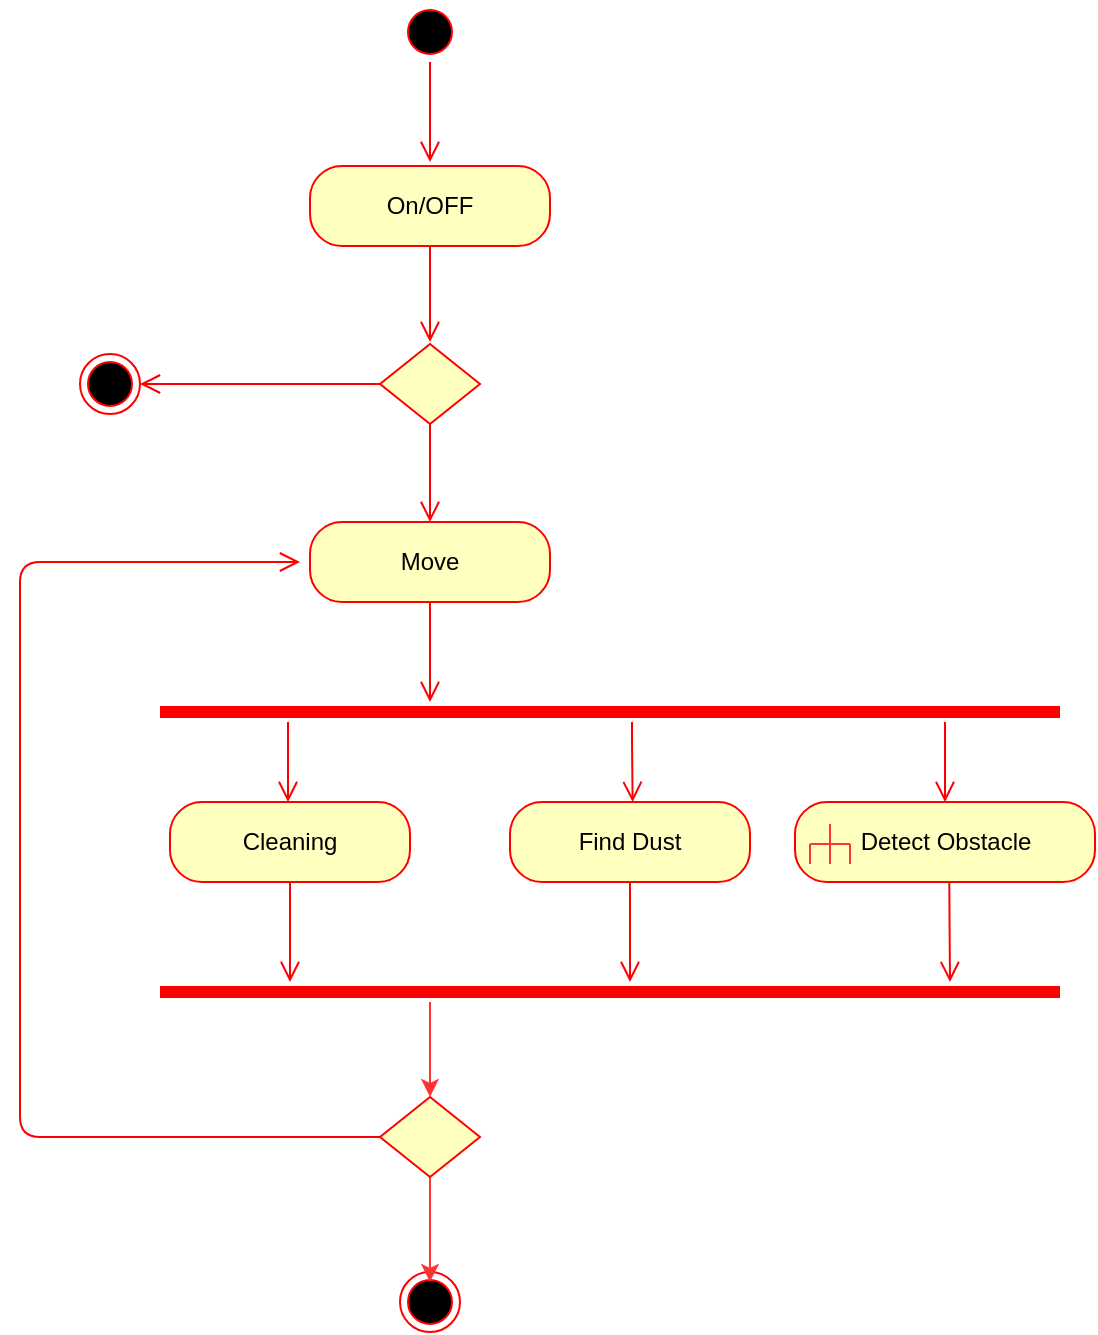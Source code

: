 <mxfile version="10.5.9" type="github"><diagram id="zjbiMhPvY9OaKrfDvnB7" name="Page-1"><mxGraphModel dx="1786" dy="831" grid="1" gridSize="10" guides="1" tooltips="1" connect="1" arrows="1" fold="1" page="1" pageScale="1" pageWidth="850" pageHeight="1100" math="0" shadow="0"><root><mxCell id="0"/><mxCell id="1" parent="0"/><mxCell id="30L-sLtadxQyAO-HNhVW-1" value="" style="ellipse;html=1;shape=startState;fillColor=#000000;strokeColor=#ff0000;" parent="1" vertex="1"><mxGeometry x="290" y="50" width="30" height="30" as="geometry"/></mxCell><mxCell id="30L-sLtadxQyAO-HNhVW-2" value="" style="edgeStyle=orthogonalEdgeStyle;html=1;verticalAlign=bottom;endArrow=open;endSize=8;strokeColor=#ff0000;" parent="1" edge="1"><mxGeometry relative="1" as="geometry"><mxPoint x="305" y="130" as="targetPoint"/><mxPoint x="305" y="80" as="sourcePoint"/></mxGeometry></mxCell><mxCell id="30L-sLtadxQyAO-HNhVW-9" value="On/OFF" style="rounded=1;whiteSpace=wrap;html=1;arcSize=40;fontColor=#000000;fillColor=#ffffc0;strokeColor=#ff0000;" parent="1" vertex="1"><mxGeometry x="245" y="132" width="120" height="40" as="geometry"/></mxCell><mxCell id="30L-sLtadxQyAO-HNhVW-10" value="" style="edgeStyle=orthogonalEdgeStyle;html=1;verticalAlign=bottom;endArrow=open;endSize=8;strokeColor=#ff0000;" parent="1" source="30L-sLtadxQyAO-HNhVW-9" edge="1"><mxGeometry relative="1" as="geometry"><mxPoint x="305" y="220" as="targetPoint"/></mxGeometry></mxCell><mxCell id="30L-sLtadxQyAO-HNhVW-11" value="" style="rhombus;whiteSpace=wrap;html=1;fillColor=#ffffc0;strokeColor=#ff0000;" parent="1" vertex="1"><mxGeometry x="280" y="221" width="50" height="40" as="geometry"/></mxCell><mxCell id="30L-sLtadxQyAO-HNhVW-13" value="" style="edgeStyle=orthogonalEdgeStyle;html=1;align=left;verticalAlign=top;endArrow=open;endSize=8;strokeColor=#ff0000;entryX=0.5;entryY=0;entryDx=0;entryDy=0;" parent="1" source="30L-sLtadxQyAO-HNhVW-11" target="30L-sLtadxQyAO-HNhVW-30" edge="1"><mxGeometry x="-1" relative="1" as="geometry"><mxPoint x="305" y="350" as="targetPoint"/><Array as="points"/></mxGeometry></mxCell><mxCell id="30L-sLtadxQyAO-HNhVW-14" value="" style="shape=line;html=1;strokeWidth=6;strokeColor=#ff0000;" parent="1" vertex="1"><mxGeometry x="170" y="400" width="450" height="10" as="geometry"/></mxCell><mxCell id="30L-sLtadxQyAO-HNhVW-15" value="" style="edgeStyle=orthogonalEdgeStyle;html=1;verticalAlign=bottom;endArrow=open;endSize=8;strokeColor=#ff0000;" parent="1" edge="1"><mxGeometry relative="1" as="geometry"><mxPoint x="234" y="450" as="targetPoint"/><mxPoint x="234" y="410" as="sourcePoint"/><Array as="points"><mxPoint x="234" y="440"/><mxPoint x="234" y="440"/></Array></mxGeometry></mxCell><mxCell id="30L-sLtadxQyAO-HNhVW-16" value="" style="shape=line;html=1;strokeWidth=6;strokeColor=#ff0000;" parent="1" vertex="1"><mxGeometry x="170" y="540" width="450" height="10" as="geometry"/></mxCell><mxCell id="30L-sLtadxQyAO-HNhVW-18" value="" style="edgeStyle=orthogonalEdgeStyle;html=1;verticalAlign=bottom;endArrow=open;endSize=8;strokeColor=#ff0000;entryX=0.511;entryY=0;entryDx=0;entryDy=0;entryPerimeter=0;" parent="1" source="30L-sLtadxQyAO-HNhVW-14" target="30L-sLtadxQyAO-HNhVW-25" edge="1"><mxGeometry relative="1" as="geometry"><mxPoint x="406" y="475" as="targetPoint"/><mxPoint x="406" y="435" as="sourcePoint"/><Array as="points"><mxPoint x="406" y="420"/><mxPoint x="406" y="420"/></Array></mxGeometry></mxCell><mxCell id="30L-sLtadxQyAO-HNhVW-23" value="Cleaning" style="rounded=1;whiteSpace=wrap;html=1;arcSize=40;fontColor=#000000;fillColor=#ffffc0;strokeColor=#ff0000;" parent="1" vertex="1"><mxGeometry x="175" y="450" width="120" height="40" as="geometry"/></mxCell><mxCell id="30L-sLtadxQyAO-HNhVW-24" value="" style="edgeStyle=orthogonalEdgeStyle;html=1;verticalAlign=bottom;endArrow=open;endSize=8;strokeColor=#ff0000;" parent="1" source="30L-sLtadxQyAO-HNhVW-23" edge="1"><mxGeometry relative="1" as="geometry"><mxPoint x="235" y="540" as="targetPoint"/></mxGeometry></mxCell><mxCell id="30L-sLtadxQyAO-HNhVW-25" value="Find Dust" style="rounded=1;whiteSpace=wrap;html=1;arcSize=40;fontColor=#000000;fillColor=#ffffc0;strokeColor=#ff0000;" parent="1" vertex="1"><mxGeometry x="345" y="450" width="120" height="40" as="geometry"/></mxCell><mxCell id="30L-sLtadxQyAO-HNhVW-26" value="" style="edgeStyle=orthogonalEdgeStyle;html=1;verticalAlign=bottom;endArrow=open;endSize=8;strokeColor=#ff0000;" parent="1" source="30L-sLtadxQyAO-HNhVW-25" edge="1"><mxGeometry relative="1" as="geometry"><mxPoint x="405" y="540" as="targetPoint"/></mxGeometry></mxCell><mxCell id="30L-sLtadxQyAO-HNhVW-27" value="" style="ellipse;html=1;shape=endState;fillColor=#000000;strokeColor=#ff0000;" parent="1" vertex="1"><mxGeometry x="290" y="685" width="30" height="30" as="geometry"/></mxCell><mxCell id="30L-sLtadxQyAO-HNhVW-30" value="Move" style="rounded=1;whiteSpace=wrap;html=1;arcSize=40;fontColor=#000000;fillColor=#ffffc0;strokeColor=#ff0000;" parent="1" vertex="1"><mxGeometry x="245" y="310" width="120" height="40" as="geometry"/></mxCell><mxCell id="30L-sLtadxQyAO-HNhVW-31" value="" style="edgeStyle=orthogonalEdgeStyle;html=1;verticalAlign=bottom;endArrow=open;endSize=8;strokeColor=#ff0000;" parent="1" source="30L-sLtadxQyAO-HNhVW-30" edge="1"><mxGeometry relative="1" as="geometry"><mxPoint x="305" y="400" as="targetPoint"/></mxGeometry></mxCell><mxCell id="30L-sLtadxQyAO-HNhVW-90" value="" style="edgeStyle=orthogonalEdgeStyle;rounded=0;orthogonalLoop=1;jettySize=auto;html=1;strokeColor=#FF3333;entryX=0.5;entryY=0;entryDx=0;entryDy=0;" parent="1" source="30L-sLtadxQyAO-HNhVW-16" target="30L-sLtadxQyAO-HNhVW-47" edge="1"><mxGeometry relative="1" as="geometry"><mxPoint x="405" y="617.5" as="targetPoint"/><Array as="points"><mxPoint x="305" y="570"/><mxPoint x="305" y="570"/></Array></mxGeometry></mxCell><mxCell id="30L-sLtadxQyAO-HNhVW-92" value="" style="edgeStyle=orthogonalEdgeStyle;rounded=0;orthogonalLoop=1;jettySize=auto;html=1;strokeColor=#FF3333;" parent="1" source="30L-sLtadxQyAO-HNhVW-47" edge="1"><mxGeometry relative="1" as="geometry"><mxPoint x="305" y="690" as="targetPoint"/></mxGeometry></mxCell><mxCell id="30L-sLtadxQyAO-HNhVW-47" value="" style="rhombus;whiteSpace=wrap;html=1;fillColor=#ffffc0;strokeColor=#ff0000;" parent="1" vertex="1"><mxGeometry x="280" y="597.5" width="50" height="40" as="geometry"/></mxCell><mxCell id="30L-sLtadxQyAO-HNhVW-48" value="" style="edgeStyle=orthogonalEdgeStyle;html=1;align=left;verticalAlign=bottom;endArrow=open;endSize=8;strokeColor=#ff0000;" parent="1" source="30L-sLtadxQyAO-HNhVW-47" edge="1"><mxGeometry x="-0.934" y="-10" relative="1" as="geometry"><mxPoint x="240" y="330" as="targetPoint"/><Array as="points"><mxPoint x="100" y="618"/><mxPoint x="100" y="330"/></Array><mxPoint as="offset"/></mxGeometry></mxCell><mxCell id="30L-sLtadxQyAO-HNhVW-66" value="Detect Obstacle" style="rounded=1;whiteSpace=wrap;html=1;arcSize=40;fontColor=#000000;fillColor=#ffffc0;strokeColor=#ff0000;" parent="1" vertex="1"><mxGeometry x="487.5" y="450" width="150" height="40" as="geometry"/></mxCell><mxCell id="30L-sLtadxQyAO-HNhVW-67" value="" style="edgeStyle=orthogonalEdgeStyle;html=1;verticalAlign=bottom;endArrow=open;endSize=8;strokeColor=#ff0000;" parent="1" edge="1"><mxGeometry relative="1" as="geometry"><mxPoint x="565" y="540" as="targetPoint"/><mxPoint x="564.667" y="490" as="sourcePoint"/><Array as="points"><mxPoint x="565" y="500"/><mxPoint x="565" y="500"/></Array></mxGeometry></mxCell><mxCell id="30L-sLtadxQyAO-HNhVW-68" value="" style="ellipse;html=1;shape=endState;fillColor=#000000;strokeColor=#ff0000;" parent="1" vertex="1"><mxGeometry x="130" y="226" width="30" height="30" as="geometry"/></mxCell><mxCell id="30L-sLtadxQyAO-HNhVW-69" value="" style="edgeStyle=orthogonalEdgeStyle;html=1;verticalAlign=bottom;endArrow=open;endSize=8;strokeColor=#ff0000;exitX=0;exitY=0.5;exitDx=0;exitDy=0;entryX=1;entryY=0.5;entryDx=0;entryDy=0;" parent="1" source="30L-sLtadxQyAO-HNhVW-11" target="30L-sLtadxQyAO-HNhVW-68" edge="1"><mxGeometry relative="1" as="geometry"><mxPoint x="234.206" y="289.706" as="targetPoint"/><mxPoint x="234.206" y="249.706" as="sourcePoint"/><Array as="points"><mxPoint x="270" y="241"/><mxPoint x="270" y="241"/></Array></mxGeometry></mxCell><mxCell id="30L-sLtadxQyAO-HNhVW-71" value="" style="edgeStyle=orthogonalEdgeStyle;html=1;verticalAlign=bottom;endArrow=open;endSize=8;strokeColor=#ff0000;entryX=0.5;entryY=0;entryDx=0;entryDy=0;" parent="1" source="30L-sLtadxQyAO-HNhVW-14" target="30L-sLtadxQyAO-HNhVW-66" edge="1"><mxGeometry relative="1" as="geometry"><mxPoint x="564" y="440" as="targetPoint"/><mxPoint x="564.971" y="435" as="sourcePoint"/><Array as="points"><mxPoint x="562" y="410"/><mxPoint x="562" y="410"/></Array></mxGeometry></mxCell><mxCell id="30L-sLtadxQyAO-HNhVW-94" value="" style="endArrow=none;html=1;strokeColor=#FF3333;" parent="1" edge="1"><mxGeometry width="50" height="50" relative="1" as="geometry"><mxPoint x="505" y="481" as="sourcePoint"/><mxPoint x="505" y="461" as="targetPoint"/></mxGeometry></mxCell><mxCell id="30L-sLtadxQyAO-HNhVW-95" value="" style="endArrow=none;html=1;strokeColor=#FF3333;" parent="1" edge="1"><mxGeometry width="50" height="50" relative="1" as="geometry"><mxPoint x="495" y="471" as="sourcePoint"/><mxPoint x="515" y="471" as="targetPoint"/><Array as="points"><mxPoint x="495" y="471"/></Array></mxGeometry></mxCell><mxCell id="30L-sLtadxQyAO-HNhVW-96" value="" style="endArrow=none;html=1;strokeColor=#FF3333;" parent="1" edge="1"><mxGeometry width="50" height="50" relative="1" as="geometry"><mxPoint x="495" y="481" as="sourcePoint"/><mxPoint x="495" y="471" as="targetPoint"/></mxGeometry></mxCell><mxCell id="30L-sLtadxQyAO-HNhVW-97" value="" style="endArrow=none;html=1;strokeColor=#FF3333;" parent="1" edge="1"><mxGeometry width="50" height="50" relative="1" as="geometry"><mxPoint x="515" y="481" as="sourcePoint"/><mxPoint x="515" y="471" as="targetPoint"/></mxGeometry></mxCell></root></mxGraphModel></diagram></mxfile>